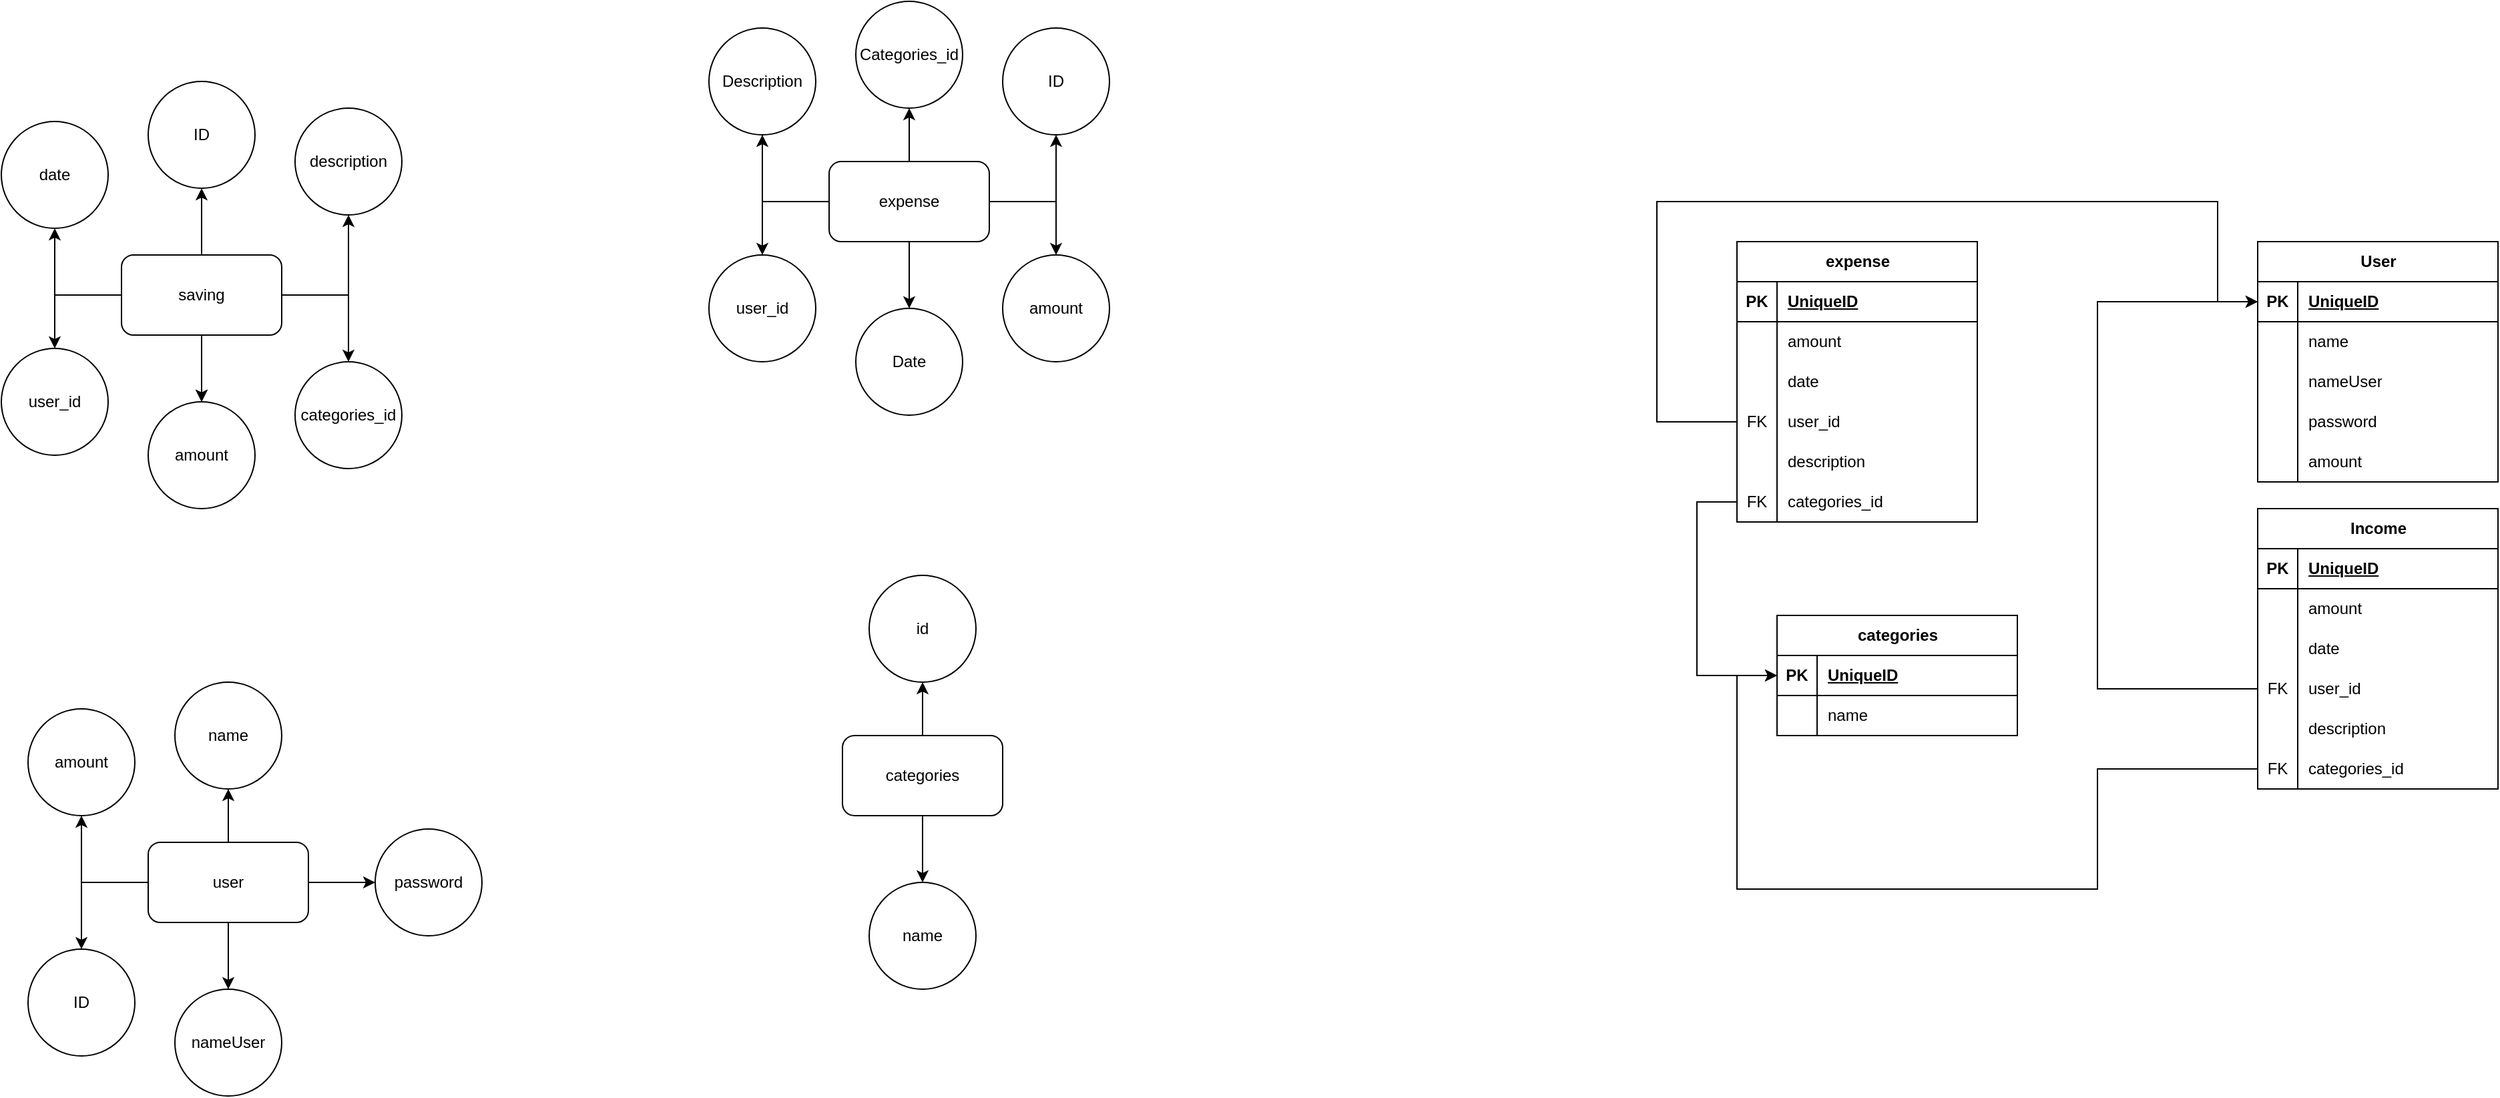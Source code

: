 <mxfile version="26.0.11">
  <diagram name="Page-1" id="8ce9d11a-91a2-4d17-14d8-a56ed91bf033">
    <mxGraphModel dx="1462" dy="598" grid="1" gridSize="10" guides="1" tooltips="1" connect="1" arrows="1" fold="1" page="1" pageScale="1" pageWidth="1100" pageHeight="850" background="none" math="0" shadow="0">
      <root>
        <mxCell id="0" />
        <mxCell id="1" parent="0" />
        <mxCell id="T6wguLjcn2MSFOtPXS9n-36" style="edgeStyle=orthogonalEdgeStyle;rounded=0;orthogonalLoop=1;jettySize=auto;html=1;" parent="1" source="T6wguLjcn2MSFOtPXS9n-3" target="T6wguLjcn2MSFOtPXS9n-12" edge="1">
          <mxGeometry relative="1" as="geometry" />
        </mxCell>
        <mxCell id="T6wguLjcn2MSFOtPXS9n-37" style="edgeStyle=orthogonalEdgeStyle;rounded=0;orthogonalLoop=1;jettySize=auto;html=1;" parent="1" source="T6wguLjcn2MSFOtPXS9n-3" target="T6wguLjcn2MSFOtPXS9n-7" edge="1">
          <mxGeometry relative="1" as="geometry" />
        </mxCell>
        <mxCell id="T6wguLjcn2MSFOtPXS9n-38" style="edgeStyle=orthogonalEdgeStyle;rounded=0;orthogonalLoop=1;jettySize=auto;html=1;" parent="1" source="T6wguLjcn2MSFOtPXS9n-3" target="T6wguLjcn2MSFOtPXS9n-10" edge="1">
          <mxGeometry relative="1" as="geometry" />
        </mxCell>
        <mxCell id="T6wguLjcn2MSFOtPXS9n-39" style="edgeStyle=orthogonalEdgeStyle;rounded=0;orthogonalLoop=1;jettySize=auto;html=1;" parent="1" source="T6wguLjcn2MSFOtPXS9n-3" target="T6wguLjcn2MSFOtPXS9n-11" edge="1">
          <mxGeometry relative="1" as="geometry" />
        </mxCell>
        <mxCell id="T6wguLjcn2MSFOtPXS9n-41" style="edgeStyle=orthogonalEdgeStyle;rounded=0;orthogonalLoop=1;jettySize=auto;html=1;" parent="1" source="T6wguLjcn2MSFOtPXS9n-3" target="T6wguLjcn2MSFOtPXS9n-40" edge="1">
          <mxGeometry relative="1" as="geometry" />
        </mxCell>
        <mxCell id="usnTgBkxgPel6Va1dKvz-10" style="edgeStyle=orthogonalEdgeStyle;rounded=0;orthogonalLoop=1;jettySize=auto;html=1;" edge="1" parent="1" source="T6wguLjcn2MSFOtPXS9n-3" target="usnTgBkxgPel6Va1dKvz-9">
          <mxGeometry relative="1" as="geometry" />
        </mxCell>
        <mxCell id="T6wguLjcn2MSFOtPXS9n-3" value="expense" style="rounded=1;whiteSpace=wrap;html=1;" parent="1" vertex="1">
          <mxGeometry x="720" y="180" width="120" height="60" as="geometry" />
        </mxCell>
        <mxCell id="T6wguLjcn2MSFOtPXS9n-30" style="edgeStyle=orthogonalEdgeStyle;rounded=0;orthogonalLoop=1;jettySize=auto;html=1;" parent="1" source="T6wguLjcn2MSFOtPXS9n-4" target="T6wguLjcn2MSFOtPXS9n-16" edge="1">
          <mxGeometry relative="1" as="geometry" />
        </mxCell>
        <mxCell id="T6wguLjcn2MSFOtPXS9n-31" style="edgeStyle=orthogonalEdgeStyle;rounded=0;orthogonalLoop=1;jettySize=auto;html=1;" parent="1" source="T6wguLjcn2MSFOtPXS9n-4" target="T6wguLjcn2MSFOtPXS9n-15" edge="1">
          <mxGeometry relative="1" as="geometry" />
        </mxCell>
        <mxCell id="T6wguLjcn2MSFOtPXS9n-32" style="edgeStyle=orthogonalEdgeStyle;rounded=0;orthogonalLoop=1;jettySize=auto;html=1;" parent="1" source="T6wguLjcn2MSFOtPXS9n-4" target="T6wguLjcn2MSFOtPXS9n-14" edge="1">
          <mxGeometry relative="1" as="geometry" />
        </mxCell>
        <mxCell id="T6wguLjcn2MSFOtPXS9n-33" style="edgeStyle=orthogonalEdgeStyle;rounded=0;orthogonalLoop=1;jettySize=auto;html=1;" parent="1" source="T6wguLjcn2MSFOtPXS9n-4" target="T6wguLjcn2MSFOtPXS9n-13" edge="1">
          <mxGeometry relative="1" as="geometry" />
        </mxCell>
        <mxCell id="T6wguLjcn2MSFOtPXS9n-35" style="edgeStyle=orthogonalEdgeStyle;rounded=0;orthogonalLoop=1;jettySize=auto;html=1;" parent="1" source="T6wguLjcn2MSFOtPXS9n-4" target="T6wguLjcn2MSFOtPXS9n-34" edge="1">
          <mxGeometry relative="1" as="geometry" />
        </mxCell>
        <mxCell id="usnTgBkxgPel6Va1dKvz-6" style="edgeStyle=orthogonalEdgeStyle;rounded=0;orthogonalLoop=1;jettySize=auto;html=1;" edge="1" parent="1" source="T6wguLjcn2MSFOtPXS9n-4" target="T6wguLjcn2MSFOtPXS9n-15">
          <mxGeometry relative="1" as="geometry" />
        </mxCell>
        <mxCell id="usnTgBkxgPel6Va1dKvz-8" style="edgeStyle=orthogonalEdgeStyle;rounded=0;orthogonalLoop=1;jettySize=auto;html=1;" edge="1" parent="1" source="T6wguLjcn2MSFOtPXS9n-4" target="usnTgBkxgPel6Va1dKvz-7">
          <mxGeometry relative="1" as="geometry" />
        </mxCell>
        <mxCell id="T6wguLjcn2MSFOtPXS9n-4" value="saving" style="rounded=1;whiteSpace=wrap;html=1;" parent="1" vertex="1">
          <mxGeometry x="190" y="250" width="120" height="60" as="geometry" />
        </mxCell>
        <mxCell id="T6wguLjcn2MSFOtPXS9n-7" value="ID" style="ellipse;whiteSpace=wrap;html=1;aspect=fixed;" parent="1" vertex="1">
          <mxGeometry x="850" y="80" width="80" height="80" as="geometry" />
        </mxCell>
        <mxCell id="T6wguLjcn2MSFOtPXS9n-10" value="amount" style="ellipse;whiteSpace=wrap;html=1;aspect=fixed;" parent="1" vertex="1">
          <mxGeometry x="850" y="250" width="80" height="80" as="geometry" />
        </mxCell>
        <mxCell id="T6wguLjcn2MSFOtPXS9n-11" value="Date" style="ellipse;whiteSpace=wrap;html=1;aspect=fixed;" parent="1" vertex="1">
          <mxGeometry x="740" y="290" width="80" height="80" as="geometry" />
        </mxCell>
        <mxCell id="T6wguLjcn2MSFOtPXS9n-12" value="Description" style="ellipse;whiteSpace=wrap;html=1;aspect=fixed;" parent="1" vertex="1">
          <mxGeometry x="630" y="80" width="80" height="80" as="geometry" />
        </mxCell>
        <mxCell id="T6wguLjcn2MSFOtPXS9n-13" value="description" style="ellipse;whiteSpace=wrap;html=1;aspect=fixed;" parent="1" vertex="1">
          <mxGeometry x="320" y="140" width="80" height="80" as="geometry" />
        </mxCell>
        <mxCell id="T6wguLjcn2MSFOtPXS9n-14" value="date" style="ellipse;whiteSpace=wrap;html=1;aspect=fixed;" parent="1" vertex="1">
          <mxGeometry x="100" y="150" width="80" height="80" as="geometry" />
        </mxCell>
        <mxCell id="T6wguLjcn2MSFOtPXS9n-15" value="amount" style="ellipse;whiteSpace=wrap;html=1;aspect=fixed;" parent="1" vertex="1">
          <mxGeometry x="210" y="360" width="80" height="80" as="geometry" />
        </mxCell>
        <mxCell id="T6wguLjcn2MSFOtPXS9n-16" value="ID" style="ellipse;whiteSpace=wrap;html=1;aspect=fixed;" parent="1" vertex="1">
          <mxGeometry x="210" y="120" width="80" height="80" as="geometry" />
        </mxCell>
        <mxCell id="T6wguLjcn2MSFOtPXS9n-27" style="edgeStyle=orthogonalEdgeStyle;rounded=0;orthogonalLoop=1;jettySize=auto;html=1;" parent="1" source="T6wguLjcn2MSFOtPXS9n-18" target="T6wguLjcn2MSFOtPXS9n-21" edge="1">
          <mxGeometry relative="1" as="geometry" />
        </mxCell>
        <mxCell id="T6wguLjcn2MSFOtPXS9n-28" style="edgeStyle=orthogonalEdgeStyle;rounded=0;orthogonalLoop=1;jettySize=auto;html=1;" parent="1" source="T6wguLjcn2MSFOtPXS9n-18" target="T6wguLjcn2MSFOtPXS9n-22" edge="1">
          <mxGeometry relative="1" as="geometry" />
        </mxCell>
        <mxCell id="T6wguLjcn2MSFOtPXS9n-29" style="edgeStyle=orthogonalEdgeStyle;rounded=0;orthogonalLoop=1;jettySize=auto;html=1;" parent="1" source="T6wguLjcn2MSFOtPXS9n-18" target="T6wguLjcn2MSFOtPXS9n-19" edge="1">
          <mxGeometry relative="1" as="geometry" />
        </mxCell>
        <mxCell id="usnTgBkxgPel6Va1dKvz-2" style="edgeStyle=orthogonalEdgeStyle;rounded=0;orthogonalLoop=1;jettySize=auto;html=1;" edge="1" parent="1" source="T6wguLjcn2MSFOtPXS9n-18" target="usnTgBkxgPel6Va1dKvz-1">
          <mxGeometry relative="1" as="geometry" />
        </mxCell>
        <mxCell id="usnTgBkxgPel6Va1dKvz-4" style="edgeStyle=orthogonalEdgeStyle;rounded=0;orthogonalLoop=1;jettySize=auto;html=1;" edge="1" parent="1" source="T6wguLjcn2MSFOtPXS9n-18" target="usnTgBkxgPel6Va1dKvz-3">
          <mxGeometry relative="1" as="geometry" />
        </mxCell>
        <mxCell id="T6wguLjcn2MSFOtPXS9n-18" value="user" style="rounded=1;whiteSpace=wrap;html=1;" parent="1" vertex="1">
          <mxGeometry x="210" y="690" width="120" height="60" as="geometry" />
        </mxCell>
        <mxCell id="T6wguLjcn2MSFOtPXS9n-19" value="ID" style="ellipse;whiteSpace=wrap;html=1;aspect=fixed;" parent="1" vertex="1">
          <mxGeometry x="120" y="770" width="80" height="80" as="geometry" />
        </mxCell>
        <mxCell id="T6wguLjcn2MSFOtPXS9n-21" value="name" style="ellipse;whiteSpace=wrap;html=1;aspect=fixed;" parent="1" vertex="1">
          <mxGeometry x="230" y="570" width="80" height="80" as="geometry" />
        </mxCell>
        <mxCell id="T6wguLjcn2MSFOtPXS9n-22" value="amount" style="ellipse;whiteSpace=wrap;html=1;aspect=fixed;" parent="1" vertex="1">
          <mxGeometry x="120" y="590" width="80" height="80" as="geometry" />
        </mxCell>
        <mxCell id="T6wguLjcn2MSFOtPXS9n-34" value="categories_id" style="ellipse;whiteSpace=wrap;html=1;aspect=fixed;" parent="1" vertex="1">
          <mxGeometry x="320" y="330" width="80" height="80" as="geometry" />
        </mxCell>
        <mxCell id="T6wguLjcn2MSFOtPXS9n-40" value="Categories_id" style="ellipse;whiteSpace=wrap;html=1;aspect=fixed;" parent="1" vertex="1">
          <mxGeometry x="740" y="60" width="80" height="80" as="geometry" />
        </mxCell>
        <mxCell id="usnTgBkxgPel6Va1dKvz-1" value="nameUser" style="ellipse;whiteSpace=wrap;html=1;aspect=fixed;" vertex="1" parent="1">
          <mxGeometry x="230" y="800" width="80" height="80" as="geometry" />
        </mxCell>
        <mxCell id="usnTgBkxgPel6Va1dKvz-3" value="password" style="ellipse;whiteSpace=wrap;html=1;aspect=fixed;" vertex="1" parent="1">
          <mxGeometry x="380" y="680" width="80" height="80" as="geometry" />
        </mxCell>
        <mxCell id="usnTgBkxgPel6Va1dKvz-7" value="user_id" style="ellipse;whiteSpace=wrap;html=1;aspect=fixed;" vertex="1" parent="1">
          <mxGeometry x="100" y="320" width="80" height="80" as="geometry" />
        </mxCell>
        <mxCell id="usnTgBkxgPel6Va1dKvz-9" value="user_id" style="ellipse;whiteSpace=wrap;html=1;aspect=fixed;" vertex="1" parent="1">
          <mxGeometry x="630" y="250" width="80" height="80" as="geometry" />
        </mxCell>
        <mxCell id="usnTgBkxgPel6Va1dKvz-14" style="edgeStyle=orthogonalEdgeStyle;rounded=0;orthogonalLoop=1;jettySize=auto;html=1;" edge="1" parent="1" source="usnTgBkxgPel6Va1dKvz-11" target="usnTgBkxgPel6Va1dKvz-13">
          <mxGeometry relative="1" as="geometry" />
        </mxCell>
        <mxCell id="usnTgBkxgPel6Va1dKvz-15" style="edgeStyle=orthogonalEdgeStyle;rounded=0;orthogonalLoop=1;jettySize=auto;html=1;" edge="1" parent="1" source="usnTgBkxgPel6Va1dKvz-11" target="usnTgBkxgPel6Va1dKvz-12">
          <mxGeometry relative="1" as="geometry" />
        </mxCell>
        <mxCell id="usnTgBkxgPel6Va1dKvz-11" value="categories" style="rounded=1;whiteSpace=wrap;html=1;" vertex="1" parent="1">
          <mxGeometry x="730" y="610" width="120" height="60" as="geometry" />
        </mxCell>
        <mxCell id="usnTgBkxgPel6Va1dKvz-12" value="name" style="ellipse;whiteSpace=wrap;html=1;aspect=fixed;" vertex="1" parent="1">
          <mxGeometry x="750" y="720" width="80" height="80" as="geometry" />
        </mxCell>
        <mxCell id="usnTgBkxgPel6Va1dKvz-13" value="id" style="ellipse;whiteSpace=wrap;html=1;aspect=fixed;" vertex="1" parent="1">
          <mxGeometry x="750" y="490" width="80" height="80" as="geometry" />
        </mxCell>
        <mxCell id="usnTgBkxgPel6Va1dKvz-34" value="User" style="shape=table;startSize=30;container=1;collapsible=1;childLayout=tableLayout;fixedRows=1;rowLines=0;fontStyle=1;align=center;resizeLast=1;html=1;" vertex="1" parent="1">
          <mxGeometry x="1790" y="240" width="180" height="180" as="geometry" />
        </mxCell>
        <mxCell id="usnTgBkxgPel6Va1dKvz-35" value="" style="shape=tableRow;horizontal=0;startSize=0;swimlaneHead=0;swimlaneBody=0;fillColor=none;collapsible=0;dropTarget=0;points=[[0,0.5],[1,0.5]];portConstraint=eastwest;top=0;left=0;right=0;bottom=1;" vertex="1" parent="usnTgBkxgPel6Va1dKvz-34">
          <mxGeometry y="30" width="180" height="30" as="geometry" />
        </mxCell>
        <mxCell id="usnTgBkxgPel6Va1dKvz-36" value="PK" style="shape=partialRectangle;connectable=0;fillColor=none;top=0;left=0;bottom=0;right=0;fontStyle=1;overflow=hidden;whiteSpace=wrap;html=1;" vertex="1" parent="usnTgBkxgPel6Va1dKvz-35">
          <mxGeometry width="30" height="30" as="geometry">
            <mxRectangle width="30" height="30" as="alternateBounds" />
          </mxGeometry>
        </mxCell>
        <mxCell id="usnTgBkxgPel6Va1dKvz-37" value="UniqueID" style="shape=partialRectangle;connectable=0;fillColor=none;top=0;left=0;bottom=0;right=0;align=left;spacingLeft=6;fontStyle=5;overflow=hidden;whiteSpace=wrap;html=1;" vertex="1" parent="usnTgBkxgPel6Va1dKvz-35">
          <mxGeometry x="30" width="150" height="30" as="geometry">
            <mxRectangle width="150" height="30" as="alternateBounds" />
          </mxGeometry>
        </mxCell>
        <mxCell id="usnTgBkxgPel6Va1dKvz-38" value="" style="shape=tableRow;horizontal=0;startSize=0;swimlaneHead=0;swimlaneBody=0;fillColor=none;collapsible=0;dropTarget=0;points=[[0,0.5],[1,0.5]];portConstraint=eastwest;top=0;left=0;right=0;bottom=0;" vertex="1" parent="usnTgBkxgPel6Va1dKvz-34">
          <mxGeometry y="60" width="180" height="30" as="geometry" />
        </mxCell>
        <mxCell id="usnTgBkxgPel6Va1dKvz-39" value="" style="shape=partialRectangle;connectable=0;fillColor=none;top=0;left=0;bottom=0;right=0;editable=1;overflow=hidden;whiteSpace=wrap;html=1;" vertex="1" parent="usnTgBkxgPel6Va1dKvz-38">
          <mxGeometry width="30" height="30" as="geometry">
            <mxRectangle width="30" height="30" as="alternateBounds" />
          </mxGeometry>
        </mxCell>
        <mxCell id="usnTgBkxgPel6Va1dKvz-40" value="name" style="shape=partialRectangle;connectable=0;fillColor=none;top=0;left=0;bottom=0;right=0;align=left;spacingLeft=6;overflow=hidden;whiteSpace=wrap;html=1;" vertex="1" parent="usnTgBkxgPel6Va1dKvz-38">
          <mxGeometry x="30" width="150" height="30" as="geometry">
            <mxRectangle width="150" height="30" as="alternateBounds" />
          </mxGeometry>
        </mxCell>
        <mxCell id="usnTgBkxgPel6Va1dKvz-41" value="" style="shape=tableRow;horizontal=0;startSize=0;swimlaneHead=0;swimlaneBody=0;fillColor=none;collapsible=0;dropTarget=0;points=[[0,0.5],[1,0.5]];portConstraint=eastwest;top=0;left=0;right=0;bottom=0;" vertex="1" parent="usnTgBkxgPel6Va1dKvz-34">
          <mxGeometry y="90" width="180" height="30" as="geometry" />
        </mxCell>
        <mxCell id="usnTgBkxgPel6Va1dKvz-42" value="" style="shape=partialRectangle;connectable=0;fillColor=none;top=0;left=0;bottom=0;right=0;editable=1;overflow=hidden;whiteSpace=wrap;html=1;" vertex="1" parent="usnTgBkxgPel6Va1dKvz-41">
          <mxGeometry width="30" height="30" as="geometry">
            <mxRectangle width="30" height="30" as="alternateBounds" />
          </mxGeometry>
        </mxCell>
        <mxCell id="usnTgBkxgPel6Va1dKvz-43" value="nameUser" style="shape=partialRectangle;connectable=0;fillColor=none;top=0;left=0;bottom=0;right=0;align=left;spacingLeft=6;overflow=hidden;whiteSpace=wrap;html=1;" vertex="1" parent="usnTgBkxgPel6Va1dKvz-41">
          <mxGeometry x="30" width="150" height="30" as="geometry">
            <mxRectangle width="150" height="30" as="alternateBounds" />
          </mxGeometry>
        </mxCell>
        <mxCell id="usnTgBkxgPel6Va1dKvz-44" value="" style="shape=tableRow;horizontal=0;startSize=0;swimlaneHead=0;swimlaneBody=0;fillColor=none;collapsible=0;dropTarget=0;points=[[0,0.5],[1,0.5]];portConstraint=eastwest;top=0;left=0;right=0;bottom=0;" vertex="1" parent="usnTgBkxgPel6Va1dKvz-34">
          <mxGeometry y="120" width="180" height="30" as="geometry" />
        </mxCell>
        <mxCell id="usnTgBkxgPel6Va1dKvz-45" value="" style="shape=partialRectangle;connectable=0;fillColor=none;top=0;left=0;bottom=0;right=0;editable=1;overflow=hidden;whiteSpace=wrap;html=1;" vertex="1" parent="usnTgBkxgPel6Va1dKvz-44">
          <mxGeometry width="30" height="30" as="geometry">
            <mxRectangle width="30" height="30" as="alternateBounds" />
          </mxGeometry>
        </mxCell>
        <mxCell id="usnTgBkxgPel6Va1dKvz-46" value="password" style="shape=partialRectangle;connectable=0;fillColor=none;top=0;left=0;bottom=0;right=0;align=left;spacingLeft=6;overflow=hidden;whiteSpace=wrap;html=1;" vertex="1" parent="usnTgBkxgPel6Va1dKvz-44">
          <mxGeometry x="30" width="150" height="30" as="geometry">
            <mxRectangle width="150" height="30" as="alternateBounds" />
          </mxGeometry>
        </mxCell>
        <mxCell id="usnTgBkxgPel6Va1dKvz-47" style="shape=tableRow;horizontal=0;startSize=0;swimlaneHead=0;swimlaneBody=0;fillColor=none;collapsible=0;dropTarget=0;points=[[0,0.5],[1,0.5]];portConstraint=eastwest;top=0;left=0;right=0;bottom=0;" vertex="1" parent="usnTgBkxgPel6Va1dKvz-34">
          <mxGeometry y="150" width="180" height="30" as="geometry" />
        </mxCell>
        <mxCell id="usnTgBkxgPel6Va1dKvz-48" style="shape=partialRectangle;connectable=0;fillColor=none;top=0;left=0;bottom=0;right=0;editable=1;overflow=hidden;whiteSpace=wrap;html=1;" vertex="1" parent="usnTgBkxgPel6Va1dKvz-47">
          <mxGeometry width="30" height="30" as="geometry">
            <mxRectangle width="30" height="30" as="alternateBounds" />
          </mxGeometry>
        </mxCell>
        <mxCell id="usnTgBkxgPel6Va1dKvz-49" value="amount" style="shape=partialRectangle;connectable=0;fillColor=none;top=0;left=0;bottom=0;right=0;align=left;spacingLeft=6;overflow=hidden;whiteSpace=wrap;html=1;" vertex="1" parent="usnTgBkxgPel6Va1dKvz-47">
          <mxGeometry x="30" width="150" height="30" as="geometry">
            <mxRectangle width="150" height="30" as="alternateBounds" />
          </mxGeometry>
        </mxCell>
        <mxCell id="usnTgBkxgPel6Va1dKvz-50" value="Income" style="shape=table;startSize=30;container=1;collapsible=1;childLayout=tableLayout;fixedRows=1;rowLines=0;fontStyle=1;align=center;resizeLast=1;html=1;" vertex="1" parent="1">
          <mxGeometry x="1790" y="440" width="180" height="210" as="geometry" />
        </mxCell>
        <mxCell id="usnTgBkxgPel6Va1dKvz-51" value="" style="shape=tableRow;horizontal=0;startSize=0;swimlaneHead=0;swimlaneBody=0;fillColor=none;collapsible=0;dropTarget=0;points=[[0,0.5],[1,0.5]];portConstraint=eastwest;top=0;left=0;right=0;bottom=1;" vertex="1" parent="usnTgBkxgPel6Va1dKvz-50">
          <mxGeometry y="30" width="180" height="30" as="geometry" />
        </mxCell>
        <mxCell id="usnTgBkxgPel6Va1dKvz-52" value="PK" style="shape=partialRectangle;connectable=0;fillColor=none;top=0;left=0;bottom=0;right=0;fontStyle=1;overflow=hidden;whiteSpace=wrap;html=1;" vertex="1" parent="usnTgBkxgPel6Va1dKvz-51">
          <mxGeometry width="30" height="30" as="geometry">
            <mxRectangle width="30" height="30" as="alternateBounds" />
          </mxGeometry>
        </mxCell>
        <mxCell id="usnTgBkxgPel6Va1dKvz-53" value="UniqueID" style="shape=partialRectangle;connectable=0;fillColor=none;top=0;left=0;bottom=0;right=0;align=left;spacingLeft=6;fontStyle=5;overflow=hidden;whiteSpace=wrap;html=1;" vertex="1" parent="usnTgBkxgPel6Va1dKvz-51">
          <mxGeometry x="30" width="150" height="30" as="geometry">
            <mxRectangle width="150" height="30" as="alternateBounds" />
          </mxGeometry>
        </mxCell>
        <mxCell id="usnTgBkxgPel6Va1dKvz-54" value="" style="shape=tableRow;horizontal=0;startSize=0;swimlaneHead=0;swimlaneBody=0;fillColor=none;collapsible=0;dropTarget=0;points=[[0,0.5],[1,0.5]];portConstraint=eastwest;top=0;left=0;right=0;bottom=0;" vertex="1" parent="usnTgBkxgPel6Va1dKvz-50">
          <mxGeometry y="60" width="180" height="30" as="geometry" />
        </mxCell>
        <mxCell id="usnTgBkxgPel6Va1dKvz-55" value="" style="shape=partialRectangle;connectable=0;fillColor=none;top=0;left=0;bottom=0;right=0;editable=1;overflow=hidden;whiteSpace=wrap;html=1;" vertex="1" parent="usnTgBkxgPel6Va1dKvz-54">
          <mxGeometry width="30" height="30" as="geometry">
            <mxRectangle width="30" height="30" as="alternateBounds" />
          </mxGeometry>
        </mxCell>
        <mxCell id="usnTgBkxgPel6Va1dKvz-56" value="amount" style="shape=partialRectangle;connectable=0;fillColor=none;top=0;left=0;bottom=0;right=0;align=left;spacingLeft=6;overflow=hidden;whiteSpace=wrap;html=1;" vertex="1" parent="usnTgBkxgPel6Va1dKvz-54">
          <mxGeometry x="30" width="150" height="30" as="geometry">
            <mxRectangle width="150" height="30" as="alternateBounds" />
          </mxGeometry>
        </mxCell>
        <mxCell id="usnTgBkxgPel6Va1dKvz-57" value="" style="shape=tableRow;horizontal=0;startSize=0;swimlaneHead=0;swimlaneBody=0;fillColor=none;collapsible=0;dropTarget=0;points=[[0,0.5],[1,0.5]];portConstraint=eastwest;top=0;left=0;right=0;bottom=0;" vertex="1" parent="usnTgBkxgPel6Va1dKvz-50">
          <mxGeometry y="90" width="180" height="30" as="geometry" />
        </mxCell>
        <mxCell id="usnTgBkxgPel6Va1dKvz-58" value="" style="shape=partialRectangle;connectable=0;fillColor=none;top=0;left=0;bottom=0;right=0;editable=1;overflow=hidden;whiteSpace=wrap;html=1;" vertex="1" parent="usnTgBkxgPel6Va1dKvz-57">
          <mxGeometry width="30" height="30" as="geometry">
            <mxRectangle width="30" height="30" as="alternateBounds" />
          </mxGeometry>
        </mxCell>
        <mxCell id="usnTgBkxgPel6Va1dKvz-59" value="date" style="shape=partialRectangle;connectable=0;fillColor=none;top=0;left=0;bottom=0;right=0;align=left;spacingLeft=6;overflow=hidden;whiteSpace=wrap;html=1;" vertex="1" parent="usnTgBkxgPel6Va1dKvz-57">
          <mxGeometry x="30" width="150" height="30" as="geometry">
            <mxRectangle width="150" height="30" as="alternateBounds" />
          </mxGeometry>
        </mxCell>
        <mxCell id="usnTgBkxgPel6Va1dKvz-60" value="" style="shape=tableRow;horizontal=0;startSize=0;swimlaneHead=0;swimlaneBody=0;fillColor=none;collapsible=0;dropTarget=0;points=[[0,0.5],[1,0.5]];portConstraint=eastwest;top=0;left=0;right=0;bottom=0;" vertex="1" parent="usnTgBkxgPel6Va1dKvz-50">
          <mxGeometry y="120" width="180" height="30" as="geometry" />
        </mxCell>
        <mxCell id="usnTgBkxgPel6Va1dKvz-61" value="FK" style="shape=partialRectangle;connectable=0;fillColor=none;top=0;left=0;bottom=0;right=0;editable=1;overflow=hidden;whiteSpace=wrap;html=1;" vertex="1" parent="usnTgBkxgPel6Va1dKvz-60">
          <mxGeometry width="30" height="30" as="geometry">
            <mxRectangle width="30" height="30" as="alternateBounds" />
          </mxGeometry>
        </mxCell>
        <mxCell id="usnTgBkxgPel6Va1dKvz-62" value="user_id" style="shape=partialRectangle;connectable=0;fillColor=none;top=0;left=0;bottom=0;right=0;align=left;spacingLeft=6;overflow=hidden;whiteSpace=wrap;html=1;" vertex="1" parent="usnTgBkxgPel6Va1dKvz-60">
          <mxGeometry x="30" width="150" height="30" as="geometry">
            <mxRectangle width="150" height="30" as="alternateBounds" />
          </mxGeometry>
        </mxCell>
        <mxCell id="usnTgBkxgPel6Va1dKvz-63" style="shape=tableRow;horizontal=0;startSize=0;swimlaneHead=0;swimlaneBody=0;fillColor=none;collapsible=0;dropTarget=0;points=[[0,0.5],[1,0.5]];portConstraint=eastwest;top=0;left=0;right=0;bottom=0;" vertex="1" parent="usnTgBkxgPel6Va1dKvz-50">
          <mxGeometry y="150" width="180" height="30" as="geometry" />
        </mxCell>
        <mxCell id="usnTgBkxgPel6Va1dKvz-64" style="shape=partialRectangle;connectable=0;fillColor=none;top=0;left=0;bottom=0;right=0;editable=1;overflow=hidden;whiteSpace=wrap;html=1;" vertex="1" parent="usnTgBkxgPel6Va1dKvz-63">
          <mxGeometry width="30" height="30" as="geometry">
            <mxRectangle width="30" height="30" as="alternateBounds" />
          </mxGeometry>
        </mxCell>
        <mxCell id="usnTgBkxgPel6Va1dKvz-65" value="description" style="shape=partialRectangle;connectable=0;fillColor=none;top=0;left=0;bottom=0;right=0;align=left;spacingLeft=6;overflow=hidden;whiteSpace=wrap;html=1;" vertex="1" parent="usnTgBkxgPel6Va1dKvz-63">
          <mxGeometry x="30" width="150" height="30" as="geometry">
            <mxRectangle width="150" height="30" as="alternateBounds" />
          </mxGeometry>
        </mxCell>
        <mxCell id="usnTgBkxgPel6Va1dKvz-66" style="shape=tableRow;horizontal=0;startSize=0;swimlaneHead=0;swimlaneBody=0;fillColor=none;collapsible=0;dropTarget=0;points=[[0,0.5],[1,0.5]];portConstraint=eastwest;top=0;left=0;right=0;bottom=0;" vertex="1" parent="usnTgBkxgPel6Va1dKvz-50">
          <mxGeometry y="180" width="180" height="30" as="geometry" />
        </mxCell>
        <mxCell id="usnTgBkxgPel6Va1dKvz-67" value="FK" style="shape=partialRectangle;connectable=0;fillColor=none;top=0;left=0;bottom=0;right=0;editable=1;overflow=hidden;whiteSpace=wrap;html=1;" vertex="1" parent="usnTgBkxgPel6Va1dKvz-66">
          <mxGeometry width="30" height="30" as="geometry">
            <mxRectangle width="30" height="30" as="alternateBounds" />
          </mxGeometry>
        </mxCell>
        <mxCell id="usnTgBkxgPel6Va1dKvz-68" value="categories_id" style="shape=partialRectangle;connectable=0;fillColor=none;top=0;left=0;bottom=0;right=0;align=left;spacingLeft=6;overflow=hidden;whiteSpace=wrap;html=1;" vertex="1" parent="usnTgBkxgPel6Va1dKvz-66">
          <mxGeometry x="30" width="150" height="30" as="geometry">
            <mxRectangle width="150" height="30" as="alternateBounds" />
          </mxGeometry>
        </mxCell>
        <mxCell id="usnTgBkxgPel6Va1dKvz-69" style="edgeStyle=orthogonalEdgeStyle;rounded=0;orthogonalLoop=1;jettySize=auto;html=1;exitX=0;exitY=0.5;exitDx=0;exitDy=0;entryX=0;entryY=0.5;entryDx=0;entryDy=0;" edge="1" parent="1" source="usnTgBkxgPel6Va1dKvz-60" target="usnTgBkxgPel6Va1dKvz-35">
          <mxGeometry relative="1" as="geometry">
            <Array as="points">
              <mxPoint x="1670" y="575" />
              <mxPoint x="1670" y="285" />
            </Array>
          </mxGeometry>
        </mxCell>
        <mxCell id="usnTgBkxgPel6Va1dKvz-70" value="categories" style="shape=table;startSize=30;container=1;collapsible=1;childLayout=tableLayout;fixedRows=1;rowLines=0;fontStyle=1;align=center;resizeLast=1;html=1;" vertex="1" parent="1">
          <mxGeometry x="1430" y="520" width="180" height="90" as="geometry" />
        </mxCell>
        <mxCell id="usnTgBkxgPel6Va1dKvz-71" value="" style="shape=tableRow;horizontal=0;startSize=0;swimlaneHead=0;swimlaneBody=0;fillColor=none;collapsible=0;dropTarget=0;points=[[0,0.5],[1,0.5]];portConstraint=eastwest;top=0;left=0;right=0;bottom=1;" vertex="1" parent="usnTgBkxgPel6Va1dKvz-70">
          <mxGeometry y="30" width="180" height="30" as="geometry" />
        </mxCell>
        <mxCell id="usnTgBkxgPel6Va1dKvz-72" value="PK" style="shape=partialRectangle;connectable=0;fillColor=none;top=0;left=0;bottom=0;right=0;fontStyle=1;overflow=hidden;whiteSpace=wrap;html=1;" vertex="1" parent="usnTgBkxgPel6Va1dKvz-71">
          <mxGeometry width="30" height="30" as="geometry">
            <mxRectangle width="30" height="30" as="alternateBounds" />
          </mxGeometry>
        </mxCell>
        <mxCell id="usnTgBkxgPel6Va1dKvz-73" value="UniqueID" style="shape=partialRectangle;connectable=0;fillColor=none;top=0;left=0;bottom=0;right=0;align=left;spacingLeft=6;fontStyle=5;overflow=hidden;whiteSpace=wrap;html=1;" vertex="1" parent="usnTgBkxgPel6Va1dKvz-71">
          <mxGeometry x="30" width="150" height="30" as="geometry">
            <mxRectangle width="150" height="30" as="alternateBounds" />
          </mxGeometry>
        </mxCell>
        <mxCell id="usnTgBkxgPel6Va1dKvz-74" value="" style="shape=tableRow;horizontal=0;startSize=0;swimlaneHead=0;swimlaneBody=0;fillColor=none;collapsible=0;dropTarget=0;points=[[0,0.5],[1,0.5]];portConstraint=eastwest;top=0;left=0;right=0;bottom=0;" vertex="1" parent="usnTgBkxgPel6Va1dKvz-70">
          <mxGeometry y="60" width="180" height="30" as="geometry" />
        </mxCell>
        <mxCell id="usnTgBkxgPel6Va1dKvz-75" value="" style="shape=partialRectangle;connectable=0;fillColor=none;top=0;left=0;bottom=0;right=0;editable=1;overflow=hidden;whiteSpace=wrap;html=1;" vertex="1" parent="usnTgBkxgPel6Va1dKvz-74">
          <mxGeometry width="30" height="30" as="geometry">
            <mxRectangle width="30" height="30" as="alternateBounds" />
          </mxGeometry>
        </mxCell>
        <mxCell id="usnTgBkxgPel6Va1dKvz-76" value="name" style="shape=partialRectangle;connectable=0;fillColor=none;top=0;left=0;bottom=0;right=0;align=left;spacingLeft=6;overflow=hidden;whiteSpace=wrap;html=1;" vertex="1" parent="usnTgBkxgPel6Va1dKvz-74">
          <mxGeometry x="30" width="150" height="30" as="geometry">
            <mxRectangle width="150" height="30" as="alternateBounds" />
          </mxGeometry>
        </mxCell>
        <mxCell id="usnTgBkxgPel6Va1dKvz-83" style="edgeStyle=orthogonalEdgeStyle;rounded=0;orthogonalLoop=1;jettySize=auto;html=1;exitX=0;exitY=0.5;exitDx=0;exitDy=0;entryX=0;entryY=0.5;entryDx=0;entryDy=0;" edge="1" parent="1" source="usnTgBkxgPel6Va1dKvz-66" target="usnTgBkxgPel6Va1dKvz-71">
          <mxGeometry relative="1" as="geometry">
            <Array as="points">
              <mxPoint x="1670" y="635" />
              <mxPoint x="1670" y="725" />
              <mxPoint x="1400" y="725" />
              <mxPoint x="1400" y="565" />
            </Array>
          </mxGeometry>
        </mxCell>
        <mxCell id="usnTgBkxgPel6Va1dKvz-84" value="expense" style="shape=table;startSize=30;container=1;collapsible=1;childLayout=tableLayout;fixedRows=1;rowLines=0;fontStyle=1;align=center;resizeLast=1;html=1;" vertex="1" parent="1">
          <mxGeometry x="1400" y="240" width="180" height="210" as="geometry" />
        </mxCell>
        <mxCell id="usnTgBkxgPel6Va1dKvz-85" value="" style="shape=tableRow;horizontal=0;startSize=0;swimlaneHead=0;swimlaneBody=0;fillColor=none;collapsible=0;dropTarget=0;points=[[0,0.5],[1,0.5]];portConstraint=eastwest;top=0;left=0;right=0;bottom=1;" vertex="1" parent="usnTgBkxgPel6Va1dKvz-84">
          <mxGeometry y="30" width="180" height="30" as="geometry" />
        </mxCell>
        <mxCell id="usnTgBkxgPel6Va1dKvz-86" value="PK" style="shape=partialRectangle;connectable=0;fillColor=none;top=0;left=0;bottom=0;right=0;fontStyle=1;overflow=hidden;whiteSpace=wrap;html=1;" vertex="1" parent="usnTgBkxgPel6Va1dKvz-85">
          <mxGeometry width="30" height="30" as="geometry">
            <mxRectangle width="30" height="30" as="alternateBounds" />
          </mxGeometry>
        </mxCell>
        <mxCell id="usnTgBkxgPel6Va1dKvz-87" value="UniqueID" style="shape=partialRectangle;connectable=0;fillColor=none;top=0;left=0;bottom=0;right=0;align=left;spacingLeft=6;fontStyle=5;overflow=hidden;whiteSpace=wrap;html=1;" vertex="1" parent="usnTgBkxgPel6Va1dKvz-85">
          <mxGeometry x="30" width="150" height="30" as="geometry">
            <mxRectangle width="150" height="30" as="alternateBounds" />
          </mxGeometry>
        </mxCell>
        <mxCell id="usnTgBkxgPel6Va1dKvz-88" value="" style="shape=tableRow;horizontal=0;startSize=0;swimlaneHead=0;swimlaneBody=0;fillColor=none;collapsible=0;dropTarget=0;points=[[0,0.5],[1,0.5]];portConstraint=eastwest;top=0;left=0;right=0;bottom=0;" vertex="1" parent="usnTgBkxgPel6Va1dKvz-84">
          <mxGeometry y="60" width="180" height="30" as="geometry" />
        </mxCell>
        <mxCell id="usnTgBkxgPel6Va1dKvz-89" value="" style="shape=partialRectangle;connectable=0;fillColor=none;top=0;left=0;bottom=0;right=0;editable=1;overflow=hidden;whiteSpace=wrap;html=1;" vertex="1" parent="usnTgBkxgPel6Va1dKvz-88">
          <mxGeometry width="30" height="30" as="geometry">
            <mxRectangle width="30" height="30" as="alternateBounds" />
          </mxGeometry>
        </mxCell>
        <mxCell id="usnTgBkxgPel6Va1dKvz-90" value="amount" style="shape=partialRectangle;connectable=0;fillColor=none;top=0;left=0;bottom=0;right=0;align=left;spacingLeft=6;overflow=hidden;whiteSpace=wrap;html=1;" vertex="1" parent="usnTgBkxgPel6Va1dKvz-88">
          <mxGeometry x="30" width="150" height="30" as="geometry">
            <mxRectangle width="150" height="30" as="alternateBounds" />
          </mxGeometry>
        </mxCell>
        <mxCell id="usnTgBkxgPel6Va1dKvz-100" style="shape=tableRow;horizontal=0;startSize=0;swimlaneHead=0;swimlaneBody=0;fillColor=none;collapsible=0;dropTarget=0;points=[[0,0.5],[1,0.5]];portConstraint=eastwest;top=0;left=0;right=0;bottom=0;" vertex="1" parent="usnTgBkxgPel6Va1dKvz-84">
          <mxGeometry y="90" width="180" height="30" as="geometry" />
        </mxCell>
        <mxCell id="usnTgBkxgPel6Va1dKvz-101" style="shape=partialRectangle;connectable=0;fillColor=none;top=0;left=0;bottom=0;right=0;editable=1;overflow=hidden;whiteSpace=wrap;html=1;" vertex="1" parent="usnTgBkxgPel6Va1dKvz-100">
          <mxGeometry width="30" height="30" as="geometry">
            <mxRectangle width="30" height="30" as="alternateBounds" />
          </mxGeometry>
        </mxCell>
        <mxCell id="usnTgBkxgPel6Va1dKvz-102" value="date" style="shape=partialRectangle;connectable=0;fillColor=none;top=0;left=0;bottom=0;right=0;align=left;spacingLeft=6;overflow=hidden;whiteSpace=wrap;html=1;" vertex="1" parent="usnTgBkxgPel6Va1dKvz-100">
          <mxGeometry x="30" width="150" height="30" as="geometry">
            <mxRectangle width="150" height="30" as="alternateBounds" />
          </mxGeometry>
        </mxCell>
        <mxCell id="usnTgBkxgPel6Va1dKvz-91" value="" style="shape=tableRow;horizontal=0;startSize=0;swimlaneHead=0;swimlaneBody=0;fillColor=none;collapsible=0;dropTarget=0;points=[[0,0.5],[1,0.5]];portConstraint=eastwest;top=0;left=0;right=0;bottom=0;" vertex="1" parent="usnTgBkxgPel6Va1dKvz-84">
          <mxGeometry y="120" width="180" height="30" as="geometry" />
        </mxCell>
        <mxCell id="usnTgBkxgPel6Va1dKvz-92" value="FK" style="shape=partialRectangle;connectable=0;fillColor=none;top=0;left=0;bottom=0;right=0;editable=1;overflow=hidden;whiteSpace=wrap;html=1;" vertex="1" parent="usnTgBkxgPel6Va1dKvz-91">
          <mxGeometry width="30" height="30" as="geometry">
            <mxRectangle width="30" height="30" as="alternateBounds" />
          </mxGeometry>
        </mxCell>
        <mxCell id="usnTgBkxgPel6Va1dKvz-93" value="user_id" style="shape=partialRectangle;connectable=0;fillColor=none;top=0;left=0;bottom=0;right=0;align=left;spacingLeft=6;overflow=hidden;whiteSpace=wrap;html=1;" vertex="1" parent="usnTgBkxgPel6Va1dKvz-91">
          <mxGeometry x="30" width="150" height="30" as="geometry">
            <mxRectangle width="150" height="30" as="alternateBounds" />
          </mxGeometry>
        </mxCell>
        <mxCell id="usnTgBkxgPel6Va1dKvz-97" style="shape=tableRow;horizontal=0;startSize=0;swimlaneHead=0;swimlaneBody=0;fillColor=none;collapsible=0;dropTarget=0;points=[[0,0.5],[1,0.5]];portConstraint=eastwest;top=0;left=0;right=0;bottom=0;" vertex="1" parent="usnTgBkxgPel6Va1dKvz-84">
          <mxGeometry y="150" width="180" height="30" as="geometry" />
        </mxCell>
        <mxCell id="usnTgBkxgPel6Va1dKvz-98" style="shape=partialRectangle;connectable=0;fillColor=none;top=0;left=0;bottom=0;right=0;editable=1;overflow=hidden;whiteSpace=wrap;html=1;" vertex="1" parent="usnTgBkxgPel6Va1dKvz-97">
          <mxGeometry width="30" height="30" as="geometry">
            <mxRectangle width="30" height="30" as="alternateBounds" />
          </mxGeometry>
        </mxCell>
        <mxCell id="usnTgBkxgPel6Va1dKvz-99" value="description" style="shape=partialRectangle;connectable=0;fillColor=none;top=0;left=0;bottom=0;right=0;align=left;spacingLeft=6;overflow=hidden;whiteSpace=wrap;html=1;" vertex="1" parent="usnTgBkxgPel6Va1dKvz-97">
          <mxGeometry x="30" width="150" height="30" as="geometry">
            <mxRectangle width="150" height="30" as="alternateBounds" />
          </mxGeometry>
        </mxCell>
        <mxCell id="usnTgBkxgPel6Va1dKvz-94" value="" style="shape=tableRow;horizontal=0;startSize=0;swimlaneHead=0;swimlaneBody=0;fillColor=none;collapsible=0;dropTarget=0;points=[[0,0.5],[1,0.5]];portConstraint=eastwest;top=0;left=0;right=0;bottom=0;" vertex="1" parent="usnTgBkxgPel6Va1dKvz-84">
          <mxGeometry y="180" width="180" height="30" as="geometry" />
        </mxCell>
        <mxCell id="usnTgBkxgPel6Va1dKvz-95" value="FK" style="shape=partialRectangle;connectable=0;fillColor=none;top=0;left=0;bottom=0;right=0;editable=1;overflow=hidden;whiteSpace=wrap;html=1;" vertex="1" parent="usnTgBkxgPel6Va1dKvz-94">
          <mxGeometry width="30" height="30" as="geometry">
            <mxRectangle width="30" height="30" as="alternateBounds" />
          </mxGeometry>
        </mxCell>
        <mxCell id="usnTgBkxgPel6Va1dKvz-96" value="categories_id" style="shape=partialRectangle;connectable=0;fillColor=none;top=0;left=0;bottom=0;right=0;align=left;spacingLeft=6;overflow=hidden;whiteSpace=wrap;html=1;" vertex="1" parent="usnTgBkxgPel6Va1dKvz-94">
          <mxGeometry x="30" width="150" height="30" as="geometry">
            <mxRectangle width="150" height="30" as="alternateBounds" />
          </mxGeometry>
        </mxCell>
        <mxCell id="usnTgBkxgPel6Va1dKvz-103" style="edgeStyle=orthogonalEdgeStyle;rounded=0;orthogonalLoop=1;jettySize=auto;html=1;exitX=0;exitY=0.5;exitDx=0;exitDy=0;entryX=0;entryY=0.5;entryDx=0;entryDy=0;" edge="1" parent="1" source="usnTgBkxgPel6Va1dKvz-91" target="usnTgBkxgPel6Va1dKvz-35">
          <mxGeometry relative="1" as="geometry">
            <Array as="points">
              <mxPoint x="1340" y="375" />
              <mxPoint x="1340" y="210" />
              <mxPoint x="1760" y="210" />
              <mxPoint x="1760" y="285" />
            </Array>
          </mxGeometry>
        </mxCell>
        <mxCell id="usnTgBkxgPel6Va1dKvz-104" style="edgeStyle=orthogonalEdgeStyle;rounded=0;orthogonalLoop=1;jettySize=auto;html=1;exitX=0;exitY=0.5;exitDx=0;exitDy=0;entryX=0;entryY=0.5;entryDx=0;entryDy=0;" edge="1" parent="1" source="usnTgBkxgPel6Va1dKvz-94" target="usnTgBkxgPel6Va1dKvz-71">
          <mxGeometry relative="1" as="geometry">
            <Array as="points">
              <mxPoint x="1370" y="435" />
              <mxPoint x="1370" y="565" />
            </Array>
          </mxGeometry>
        </mxCell>
      </root>
    </mxGraphModel>
  </diagram>
</mxfile>
